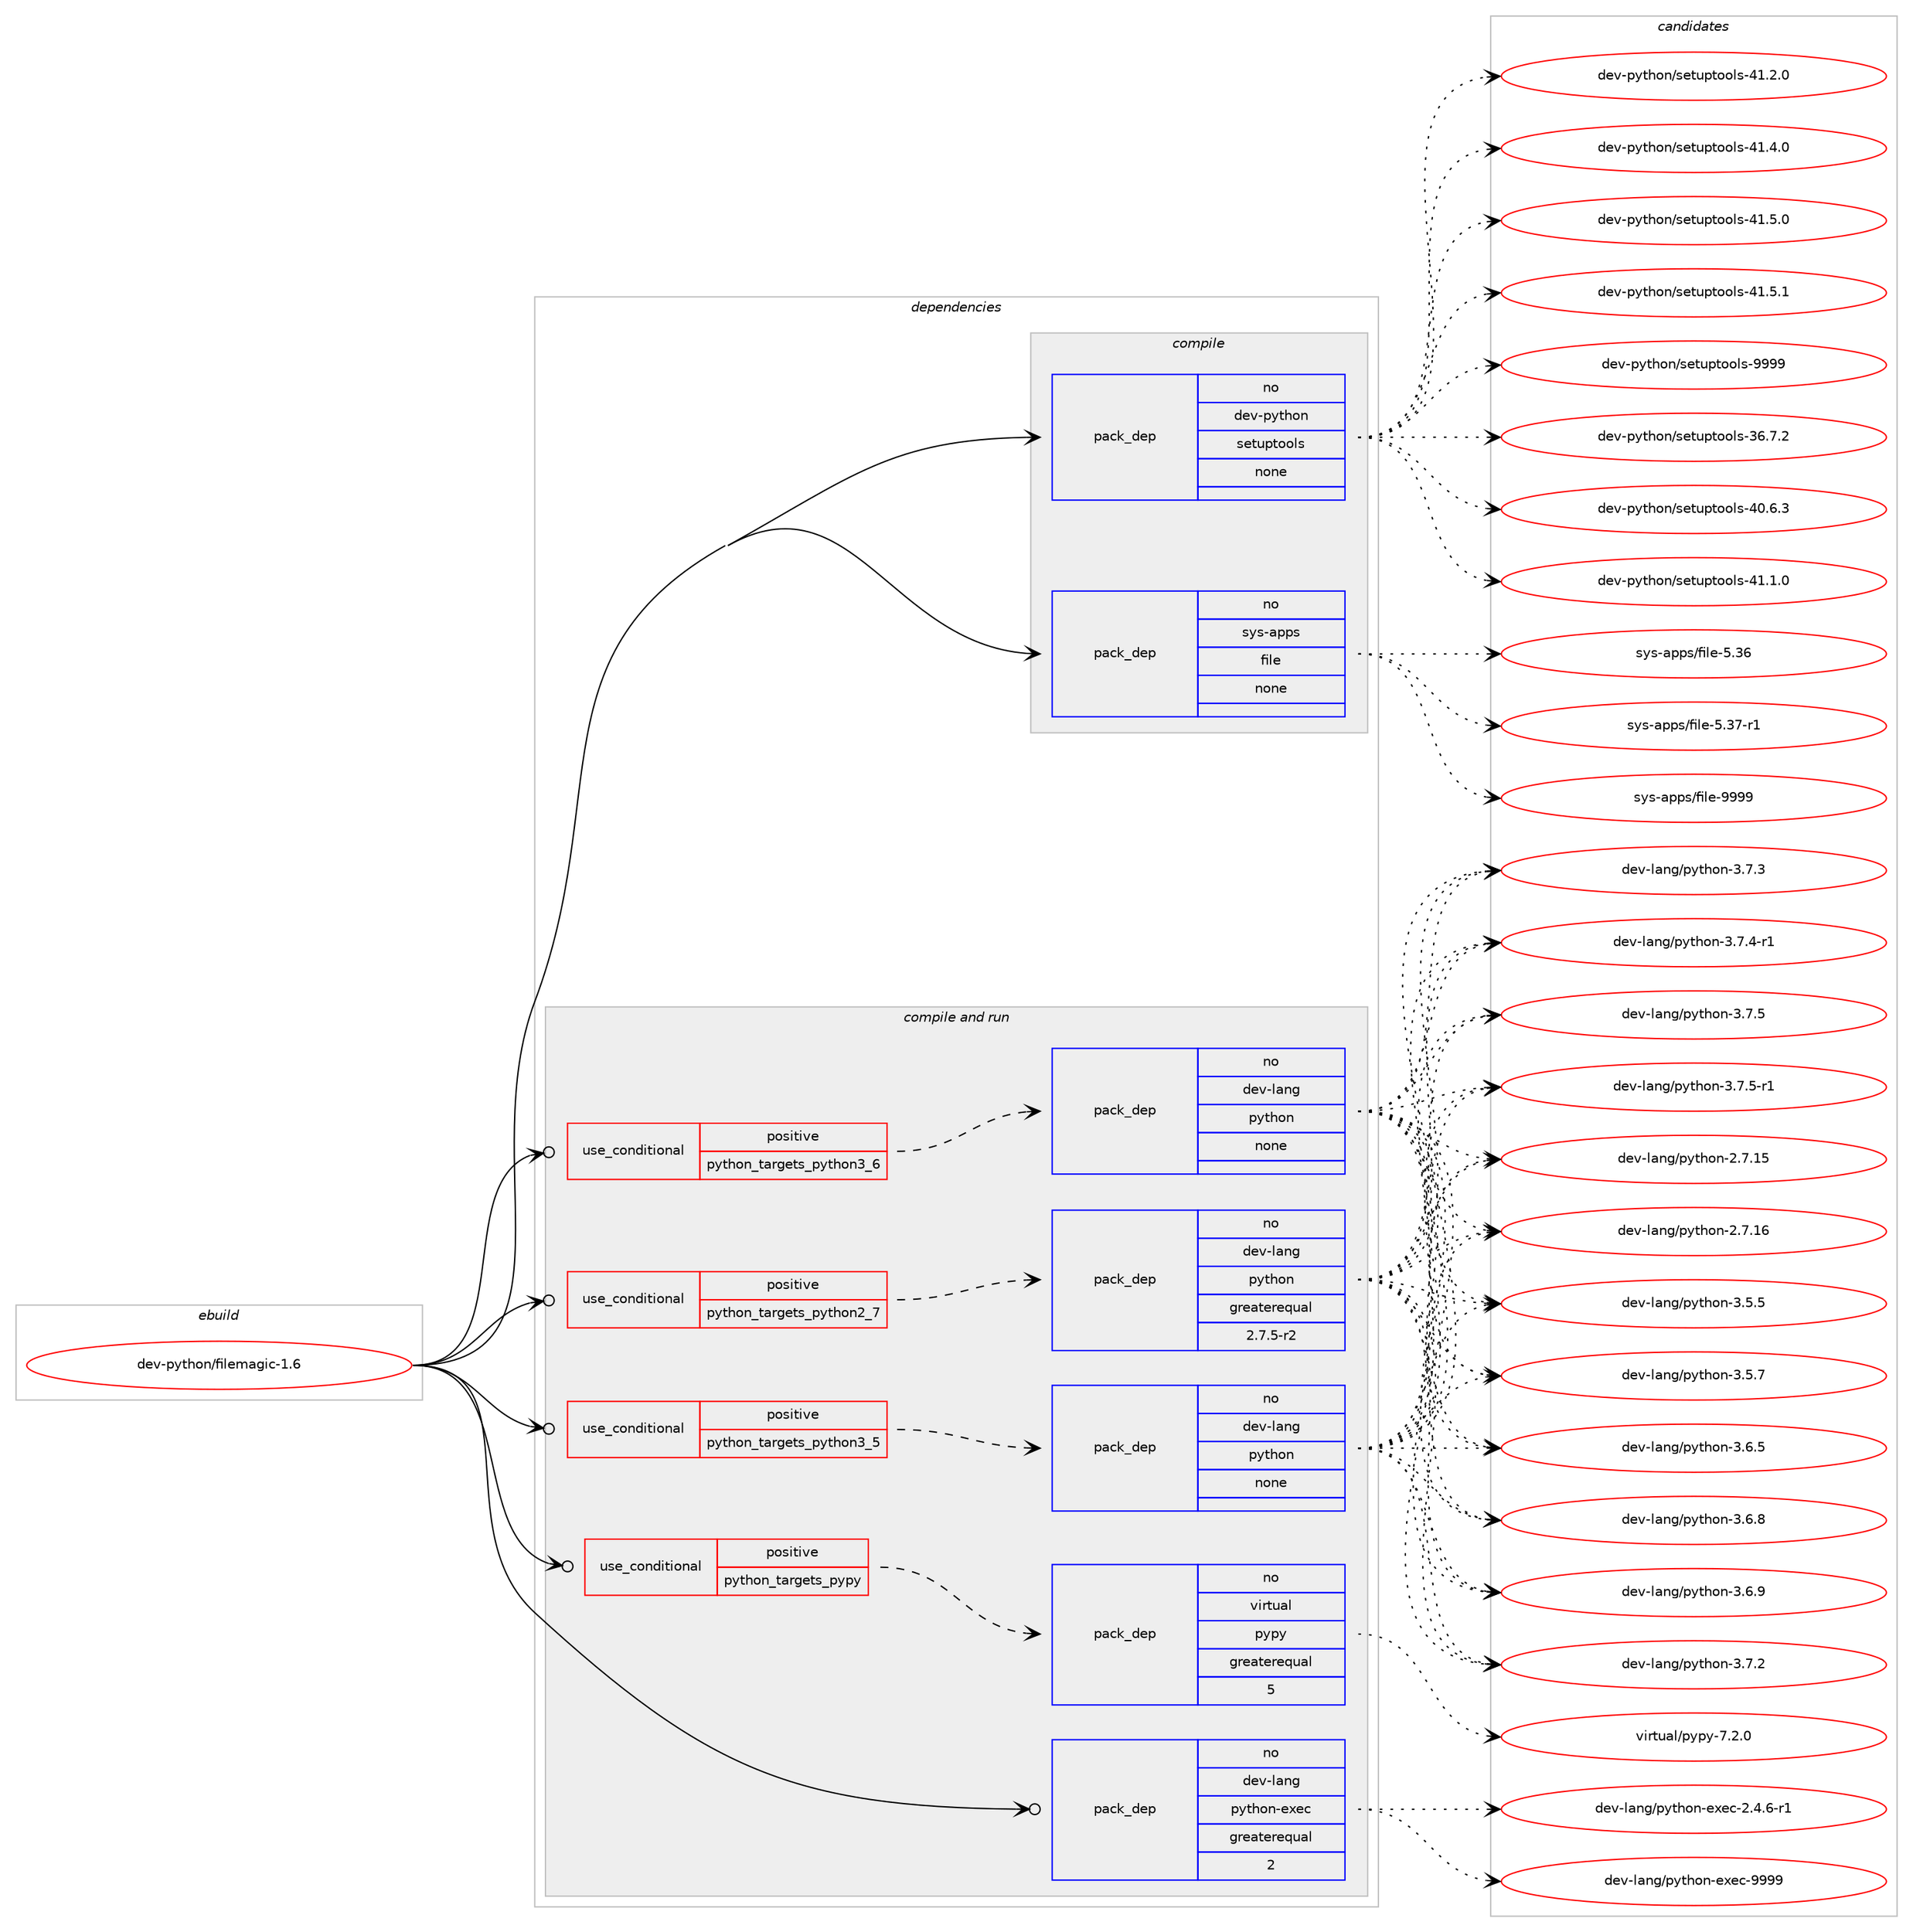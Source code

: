 digraph prolog {

# *************
# Graph options
# *************

newrank=true;
concentrate=true;
compound=true;
graph [rankdir=LR,fontname=Helvetica,fontsize=10,ranksep=1.5];#, ranksep=2.5, nodesep=0.2];
edge  [arrowhead=vee];
node  [fontname=Helvetica,fontsize=10];

# **********
# The ebuild
# **********

subgraph cluster_leftcol {
color=gray;
rank=same;
label=<<i>ebuild</i>>;
id [label="dev-python/filemagic-1.6", color=red, width=4, href="../dev-python/filemagic-1.6.svg"];
}

# ****************
# The dependencies
# ****************

subgraph cluster_midcol {
color=gray;
label=<<i>dependencies</i>>;
subgraph cluster_compile {
fillcolor="#eeeeee";
style=filled;
label=<<i>compile</i>>;
subgraph pack453210 {
dependency604289 [label=<<TABLE BORDER="0" CELLBORDER="1" CELLSPACING="0" CELLPADDING="4" WIDTH="220"><TR><TD ROWSPAN="6" CELLPADDING="30">pack_dep</TD></TR><TR><TD WIDTH="110">no</TD></TR><TR><TD>dev-python</TD></TR><TR><TD>setuptools</TD></TR><TR><TD>none</TD></TR><TR><TD></TD></TR></TABLE>>, shape=none, color=blue];
}
id:e -> dependency604289:w [weight=20,style="solid",arrowhead="vee"];
subgraph pack453211 {
dependency604290 [label=<<TABLE BORDER="0" CELLBORDER="1" CELLSPACING="0" CELLPADDING="4" WIDTH="220"><TR><TD ROWSPAN="6" CELLPADDING="30">pack_dep</TD></TR><TR><TD WIDTH="110">no</TD></TR><TR><TD>sys-apps</TD></TR><TR><TD>file</TD></TR><TR><TD>none</TD></TR><TR><TD></TD></TR></TABLE>>, shape=none, color=blue];
}
id:e -> dependency604290:w [weight=20,style="solid",arrowhead="vee"];
}
subgraph cluster_compileandrun {
fillcolor="#eeeeee";
style=filled;
label=<<i>compile and run</i>>;
subgraph cond139282 {
dependency604291 [label=<<TABLE BORDER="0" CELLBORDER="1" CELLSPACING="0" CELLPADDING="4"><TR><TD ROWSPAN="3" CELLPADDING="10">use_conditional</TD></TR><TR><TD>positive</TD></TR><TR><TD>python_targets_pypy</TD></TR></TABLE>>, shape=none, color=red];
subgraph pack453212 {
dependency604292 [label=<<TABLE BORDER="0" CELLBORDER="1" CELLSPACING="0" CELLPADDING="4" WIDTH="220"><TR><TD ROWSPAN="6" CELLPADDING="30">pack_dep</TD></TR><TR><TD WIDTH="110">no</TD></TR><TR><TD>virtual</TD></TR><TR><TD>pypy</TD></TR><TR><TD>greaterequal</TD></TR><TR><TD>5</TD></TR></TABLE>>, shape=none, color=blue];
}
dependency604291:e -> dependency604292:w [weight=20,style="dashed",arrowhead="vee"];
}
id:e -> dependency604291:w [weight=20,style="solid",arrowhead="odotvee"];
subgraph cond139283 {
dependency604293 [label=<<TABLE BORDER="0" CELLBORDER="1" CELLSPACING="0" CELLPADDING="4"><TR><TD ROWSPAN="3" CELLPADDING="10">use_conditional</TD></TR><TR><TD>positive</TD></TR><TR><TD>python_targets_python2_7</TD></TR></TABLE>>, shape=none, color=red];
subgraph pack453213 {
dependency604294 [label=<<TABLE BORDER="0" CELLBORDER="1" CELLSPACING="0" CELLPADDING="4" WIDTH="220"><TR><TD ROWSPAN="6" CELLPADDING="30">pack_dep</TD></TR><TR><TD WIDTH="110">no</TD></TR><TR><TD>dev-lang</TD></TR><TR><TD>python</TD></TR><TR><TD>greaterequal</TD></TR><TR><TD>2.7.5-r2</TD></TR></TABLE>>, shape=none, color=blue];
}
dependency604293:e -> dependency604294:w [weight=20,style="dashed",arrowhead="vee"];
}
id:e -> dependency604293:w [weight=20,style="solid",arrowhead="odotvee"];
subgraph cond139284 {
dependency604295 [label=<<TABLE BORDER="0" CELLBORDER="1" CELLSPACING="0" CELLPADDING="4"><TR><TD ROWSPAN="3" CELLPADDING="10">use_conditional</TD></TR><TR><TD>positive</TD></TR><TR><TD>python_targets_python3_5</TD></TR></TABLE>>, shape=none, color=red];
subgraph pack453214 {
dependency604296 [label=<<TABLE BORDER="0" CELLBORDER="1" CELLSPACING="0" CELLPADDING="4" WIDTH="220"><TR><TD ROWSPAN="6" CELLPADDING="30">pack_dep</TD></TR><TR><TD WIDTH="110">no</TD></TR><TR><TD>dev-lang</TD></TR><TR><TD>python</TD></TR><TR><TD>none</TD></TR><TR><TD></TD></TR></TABLE>>, shape=none, color=blue];
}
dependency604295:e -> dependency604296:w [weight=20,style="dashed",arrowhead="vee"];
}
id:e -> dependency604295:w [weight=20,style="solid",arrowhead="odotvee"];
subgraph cond139285 {
dependency604297 [label=<<TABLE BORDER="0" CELLBORDER="1" CELLSPACING="0" CELLPADDING="4"><TR><TD ROWSPAN="3" CELLPADDING="10">use_conditional</TD></TR><TR><TD>positive</TD></TR><TR><TD>python_targets_python3_6</TD></TR></TABLE>>, shape=none, color=red];
subgraph pack453215 {
dependency604298 [label=<<TABLE BORDER="0" CELLBORDER="1" CELLSPACING="0" CELLPADDING="4" WIDTH="220"><TR><TD ROWSPAN="6" CELLPADDING="30">pack_dep</TD></TR><TR><TD WIDTH="110">no</TD></TR><TR><TD>dev-lang</TD></TR><TR><TD>python</TD></TR><TR><TD>none</TD></TR><TR><TD></TD></TR></TABLE>>, shape=none, color=blue];
}
dependency604297:e -> dependency604298:w [weight=20,style="dashed",arrowhead="vee"];
}
id:e -> dependency604297:w [weight=20,style="solid",arrowhead="odotvee"];
subgraph pack453216 {
dependency604299 [label=<<TABLE BORDER="0" CELLBORDER="1" CELLSPACING="0" CELLPADDING="4" WIDTH="220"><TR><TD ROWSPAN="6" CELLPADDING="30">pack_dep</TD></TR><TR><TD WIDTH="110">no</TD></TR><TR><TD>dev-lang</TD></TR><TR><TD>python-exec</TD></TR><TR><TD>greaterequal</TD></TR><TR><TD>2</TD></TR></TABLE>>, shape=none, color=blue];
}
id:e -> dependency604299:w [weight=20,style="solid",arrowhead="odotvee"];
}
subgraph cluster_run {
fillcolor="#eeeeee";
style=filled;
label=<<i>run</i>>;
}
}

# **************
# The candidates
# **************

subgraph cluster_choices {
rank=same;
color=gray;
label=<<i>candidates</i>>;

subgraph choice453210 {
color=black;
nodesep=1;
choice100101118451121211161041111104711510111611711211611111110811545515446554650 [label="dev-python/setuptools-36.7.2", color=red, width=4,href="../dev-python/setuptools-36.7.2.svg"];
choice100101118451121211161041111104711510111611711211611111110811545524846544651 [label="dev-python/setuptools-40.6.3", color=red, width=4,href="../dev-python/setuptools-40.6.3.svg"];
choice100101118451121211161041111104711510111611711211611111110811545524946494648 [label="dev-python/setuptools-41.1.0", color=red, width=4,href="../dev-python/setuptools-41.1.0.svg"];
choice100101118451121211161041111104711510111611711211611111110811545524946504648 [label="dev-python/setuptools-41.2.0", color=red, width=4,href="../dev-python/setuptools-41.2.0.svg"];
choice100101118451121211161041111104711510111611711211611111110811545524946524648 [label="dev-python/setuptools-41.4.0", color=red, width=4,href="../dev-python/setuptools-41.4.0.svg"];
choice100101118451121211161041111104711510111611711211611111110811545524946534648 [label="dev-python/setuptools-41.5.0", color=red, width=4,href="../dev-python/setuptools-41.5.0.svg"];
choice100101118451121211161041111104711510111611711211611111110811545524946534649 [label="dev-python/setuptools-41.5.1", color=red, width=4,href="../dev-python/setuptools-41.5.1.svg"];
choice10010111845112121116104111110471151011161171121161111111081154557575757 [label="dev-python/setuptools-9999", color=red, width=4,href="../dev-python/setuptools-9999.svg"];
dependency604289:e -> choice100101118451121211161041111104711510111611711211611111110811545515446554650:w [style=dotted,weight="100"];
dependency604289:e -> choice100101118451121211161041111104711510111611711211611111110811545524846544651:w [style=dotted,weight="100"];
dependency604289:e -> choice100101118451121211161041111104711510111611711211611111110811545524946494648:w [style=dotted,weight="100"];
dependency604289:e -> choice100101118451121211161041111104711510111611711211611111110811545524946504648:w [style=dotted,weight="100"];
dependency604289:e -> choice100101118451121211161041111104711510111611711211611111110811545524946524648:w [style=dotted,weight="100"];
dependency604289:e -> choice100101118451121211161041111104711510111611711211611111110811545524946534648:w [style=dotted,weight="100"];
dependency604289:e -> choice100101118451121211161041111104711510111611711211611111110811545524946534649:w [style=dotted,weight="100"];
dependency604289:e -> choice10010111845112121116104111110471151011161171121161111111081154557575757:w [style=dotted,weight="100"];
}
subgraph choice453211 {
color=black;
nodesep=1;
choice1151211154597112112115471021051081014553465154 [label="sys-apps/file-5.36", color=red, width=4,href="../sys-apps/file-5.36.svg"];
choice11512111545971121121154710210510810145534651554511449 [label="sys-apps/file-5.37-r1", color=red, width=4,href="../sys-apps/file-5.37-r1.svg"];
choice1151211154597112112115471021051081014557575757 [label="sys-apps/file-9999", color=red, width=4,href="../sys-apps/file-9999.svg"];
dependency604290:e -> choice1151211154597112112115471021051081014553465154:w [style=dotted,weight="100"];
dependency604290:e -> choice11512111545971121121154710210510810145534651554511449:w [style=dotted,weight="100"];
dependency604290:e -> choice1151211154597112112115471021051081014557575757:w [style=dotted,weight="100"];
}
subgraph choice453212 {
color=black;
nodesep=1;
choice1181051141161179710847112121112121455546504648 [label="virtual/pypy-7.2.0", color=red, width=4,href="../virtual/pypy-7.2.0.svg"];
dependency604292:e -> choice1181051141161179710847112121112121455546504648:w [style=dotted,weight="100"];
}
subgraph choice453213 {
color=black;
nodesep=1;
choice10010111845108971101034711212111610411111045504655464953 [label="dev-lang/python-2.7.15", color=red, width=4,href="../dev-lang/python-2.7.15.svg"];
choice10010111845108971101034711212111610411111045504655464954 [label="dev-lang/python-2.7.16", color=red, width=4,href="../dev-lang/python-2.7.16.svg"];
choice100101118451089711010347112121116104111110455146534653 [label="dev-lang/python-3.5.5", color=red, width=4,href="../dev-lang/python-3.5.5.svg"];
choice100101118451089711010347112121116104111110455146534655 [label="dev-lang/python-3.5.7", color=red, width=4,href="../dev-lang/python-3.5.7.svg"];
choice100101118451089711010347112121116104111110455146544653 [label="dev-lang/python-3.6.5", color=red, width=4,href="../dev-lang/python-3.6.5.svg"];
choice100101118451089711010347112121116104111110455146544656 [label="dev-lang/python-3.6.8", color=red, width=4,href="../dev-lang/python-3.6.8.svg"];
choice100101118451089711010347112121116104111110455146544657 [label="dev-lang/python-3.6.9", color=red, width=4,href="../dev-lang/python-3.6.9.svg"];
choice100101118451089711010347112121116104111110455146554650 [label="dev-lang/python-3.7.2", color=red, width=4,href="../dev-lang/python-3.7.2.svg"];
choice100101118451089711010347112121116104111110455146554651 [label="dev-lang/python-3.7.3", color=red, width=4,href="../dev-lang/python-3.7.3.svg"];
choice1001011184510897110103471121211161041111104551465546524511449 [label="dev-lang/python-3.7.4-r1", color=red, width=4,href="../dev-lang/python-3.7.4-r1.svg"];
choice100101118451089711010347112121116104111110455146554653 [label="dev-lang/python-3.7.5", color=red, width=4,href="../dev-lang/python-3.7.5.svg"];
choice1001011184510897110103471121211161041111104551465546534511449 [label="dev-lang/python-3.7.5-r1", color=red, width=4,href="../dev-lang/python-3.7.5-r1.svg"];
dependency604294:e -> choice10010111845108971101034711212111610411111045504655464953:w [style=dotted,weight="100"];
dependency604294:e -> choice10010111845108971101034711212111610411111045504655464954:w [style=dotted,weight="100"];
dependency604294:e -> choice100101118451089711010347112121116104111110455146534653:w [style=dotted,weight="100"];
dependency604294:e -> choice100101118451089711010347112121116104111110455146534655:w [style=dotted,weight="100"];
dependency604294:e -> choice100101118451089711010347112121116104111110455146544653:w [style=dotted,weight="100"];
dependency604294:e -> choice100101118451089711010347112121116104111110455146544656:w [style=dotted,weight="100"];
dependency604294:e -> choice100101118451089711010347112121116104111110455146544657:w [style=dotted,weight="100"];
dependency604294:e -> choice100101118451089711010347112121116104111110455146554650:w [style=dotted,weight="100"];
dependency604294:e -> choice100101118451089711010347112121116104111110455146554651:w [style=dotted,weight="100"];
dependency604294:e -> choice1001011184510897110103471121211161041111104551465546524511449:w [style=dotted,weight="100"];
dependency604294:e -> choice100101118451089711010347112121116104111110455146554653:w [style=dotted,weight="100"];
dependency604294:e -> choice1001011184510897110103471121211161041111104551465546534511449:w [style=dotted,weight="100"];
}
subgraph choice453214 {
color=black;
nodesep=1;
choice10010111845108971101034711212111610411111045504655464953 [label="dev-lang/python-2.7.15", color=red, width=4,href="../dev-lang/python-2.7.15.svg"];
choice10010111845108971101034711212111610411111045504655464954 [label="dev-lang/python-2.7.16", color=red, width=4,href="../dev-lang/python-2.7.16.svg"];
choice100101118451089711010347112121116104111110455146534653 [label="dev-lang/python-3.5.5", color=red, width=4,href="../dev-lang/python-3.5.5.svg"];
choice100101118451089711010347112121116104111110455146534655 [label="dev-lang/python-3.5.7", color=red, width=4,href="../dev-lang/python-3.5.7.svg"];
choice100101118451089711010347112121116104111110455146544653 [label="dev-lang/python-3.6.5", color=red, width=4,href="../dev-lang/python-3.6.5.svg"];
choice100101118451089711010347112121116104111110455146544656 [label="dev-lang/python-3.6.8", color=red, width=4,href="../dev-lang/python-3.6.8.svg"];
choice100101118451089711010347112121116104111110455146544657 [label="dev-lang/python-3.6.9", color=red, width=4,href="../dev-lang/python-3.6.9.svg"];
choice100101118451089711010347112121116104111110455146554650 [label="dev-lang/python-3.7.2", color=red, width=4,href="../dev-lang/python-3.7.2.svg"];
choice100101118451089711010347112121116104111110455146554651 [label="dev-lang/python-3.7.3", color=red, width=4,href="../dev-lang/python-3.7.3.svg"];
choice1001011184510897110103471121211161041111104551465546524511449 [label="dev-lang/python-3.7.4-r1", color=red, width=4,href="../dev-lang/python-3.7.4-r1.svg"];
choice100101118451089711010347112121116104111110455146554653 [label="dev-lang/python-3.7.5", color=red, width=4,href="../dev-lang/python-3.7.5.svg"];
choice1001011184510897110103471121211161041111104551465546534511449 [label="dev-lang/python-3.7.5-r1", color=red, width=4,href="../dev-lang/python-3.7.5-r1.svg"];
dependency604296:e -> choice10010111845108971101034711212111610411111045504655464953:w [style=dotted,weight="100"];
dependency604296:e -> choice10010111845108971101034711212111610411111045504655464954:w [style=dotted,weight="100"];
dependency604296:e -> choice100101118451089711010347112121116104111110455146534653:w [style=dotted,weight="100"];
dependency604296:e -> choice100101118451089711010347112121116104111110455146534655:w [style=dotted,weight="100"];
dependency604296:e -> choice100101118451089711010347112121116104111110455146544653:w [style=dotted,weight="100"];
dependency604296:e -> choice100101118451089711010347112121116104111110455146544656:w [style=dotted,weight="100"];
dependency604296:e -> choice100101118451089711010347112121116104111110455146544657:w [style=dotted,weight="100"];
dependency604296:e -> choice100101118451089711010347112121116104111110455146554650:w [style=dotted,weight="100"];
dependency604296:e -> choice100101118451089711010347112121116104111110455146554651:w [style=dotted,weight="100"];
dependency604296:e -> choice1001011184510897110103471121211161041111104551465546524511449:w [style=dotted,weight="100"];
dependency604296:e -> choice100101118451089711010347112121116104111110455146554653:w [style=dotted,weight="100"];
dependency604296:e -> choice1001011184510897110103471121211161041111104551465546534511449:w [style=dotted,weight="100"];
}
subgraph choice453215 {
color=black;
nodesep=1;
choice10010111845108971101034711212111610411111045504655464953 [label="dev-lang/python-2.7.15", color=red, width=4,href="../dev-lang/python-2.7.15.svg"];
choice10010111845108971101034711212111610411111045504655464954 [label="dev-lang/python-2.7.16", color=red, width=4,href="../dev-lang/python-2.7.16.svg"];
choice100101118451089711010347112121116104111110455146534653 [label="dev-lang/python-3.5.5", color=red, width=4,href="../dev-lang/python-3.5.5.svg"];
choice100101118451089711010347112121116104111110455146534655 [label="dev-lang/python-3.5.7", color=red, width=4,href="../dev-lang/python-3.5.7.svg"];
choice100101118451089711010347112121116104111110455146544653 [label="dev-lang/python-3.6.5", color=red, width=4,href="../dev-lang/python-3.6.5.svg"];
choice100101118451089711010347112121116104111110455146544656 [label="dev-lang/python-3.6.8", color=red, width=4,href="../dev-lang/python-3.6.8.svg"];
choice100101118451089711010347112121116104111110455146544657 [label="dev-lang/python-3.6.9", color=red, width=4,href="../dev-lang/python-3.6.9.svg"];
choice100101118451089711010347112121116104111110455146554650 [label="dev-lang/python-3.7.2", color=red, width=4,href="../dev-lang/python-3.7.2.svg"];
choice100101118451089711010347112121116104111110455146554651 [label="dev-lang/python-3.7.3", color=red, width=4,href="../dev-lang/python-3.7.3.svg"];
choice1001011184510897110103471121211161041111104551465546524511449 [label="dev-lang/python-3.7.4-r1", color=red, width=4,href="../dev-lang/python-3.7.4-r1.svg"];
choice100101118451089711010347112121116104111110455146554653 [label="dev-lang/python-3.7.5", color=red, width=4,href="../dev-lang/python-3.7.5.svg"];
choice1001011184510897110103471121211161041111104551465546534511449 [label="dev-lang/python-3.7.5-r1", color=red, width=4,href="../dev-lang/python-3.7.5-r1.svg"];
dependency604298:e -> choice10010111845108971101034711212111610411111045504655464953:w [style=dotted,weight="100"];
dependency604298:e -> choice10010111845108971101034711212111610411111045504655464954:w [style=dotted,weight="100"];
dependency604298:e -> choice100101118451089711010347112121116104111110455146534653:w [style=dotted,weight="100"];
dependency604298:e -> choice100101118451089711010347112121116104111110455146534655:w [style=dotted,weight="100"];
dependency604298:e -> choice100101118451089711010347112121116104111110455146544653:w [style=dotted,weight="100"];
dependency604298:e -> choice100101118451089711010347112121116104111110455146544656:w [style=dotted,weight="100"];
dependency604298:e -> choice100101118451089711010347112121116104111110455146544657:w [style=dotted,weight="100"];
dependency604298:e -> choice100101118451089711010347112121116104111110455146554650:w [style=dotted,weight="100"];
dependency604298:e -> choice100101118451089711010347112121116104111110455146554651:w [style=dotted,weight="100"];
dependency604298:e -> choice1001011184510897110103471121211161041111104551465546524511449:w [style=dotted,weight="100"];
dependency604298:e -> choice100101118451089711010347112121116104111110455146554653:w [style=dotted,weight="100"];
dependency604298:e -> choice1001011184510897110103471121211161041111104551465546534511449:w [style=dotted,weight="100"];
}
subgraph choice453216 {
color=black;
nodesep=1;
choice10010111845108971101034711212111610411111045101120101994550465246544511449 [label="dev-lang/python-exec-2.4.6-r1", color=red, width=4,href="../dev-lang/python-exec-2.4.6-r1.svg"];
choice10010111845108971101034711212111610411111045101120101994557575757 [label="dev-lang/python-exec-9999", color=red, width=4,href="../dev-lang/python-exec-9999.svg"];
dependency604299:e -> choice10010111845108971101034711212111610411111045101120101994550465246544511449:w [style=dotted,weight="100"];
dependency604299:e -> choice10010111845108971101034711212111610411111045101120101994557575757:w [style=dotted,weight="100"];
}
}

}

